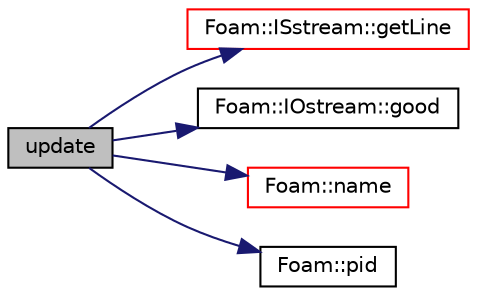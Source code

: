 digraph "update"
{
  bgcolor="transparent";
  edge [fontname="Helvetica",fontsize="10",labelfontname="Helvetica",labelfontsize="10"];
  node [fontname="Helvetica",fontsize="10",shape=record];
  rankdir="LR";
  Node12 [label="update",height=0.2,width=0.4,color="black", fillcolor="grey75", style="filled", fontcolor="black"];
  Node12 -> Node13 [color="midnightblue",fontsize="10",style="solid",fontname="Helvetica"];
  Node13 [label="Foam::ISstream::getLine",height=0.2,width=0.4,color="red",URL="$a27393.html#a94b82bd8f7d8cdaa83c9c70b7c919f78",tooltip="Raw, low-level getline into a string function. "];
  Node12 -> Node15 [color="midnightblue",fontsize="10",style="solid",fontname="Helvetica"];
  Node15 [label="Foam::IOstream::good",height=0.2,width=0.4,color="black",URL="$a27333.html#abdcc7f96f487faadc7769afcf58fe992",tooltip="Return true if next operation might succeed. "];
  Node12 -> Node16 [color="midnightblue",fontsize="10",style="solid",fontname="Helvetica"];
  Node16 [label="Foam::name",height=0.2,width=0.4,color="red",URL="$a21851.html#adcb0df2bd4953cb6bb390272d8263c3a",tooltip="Return a string representation of a complex. "];
  Node12 -> Node19 [color="midnightblue",fontsize="10",style="solid",fontname="Helvetica"];
  Node19 [label="Foam::pid",height=0.2,width=0.4,color="black",URL="$a21851.html#ab621fe2533a48ef515cd6477f3aec992",tooltip="Return the PID of this process. "];
}
